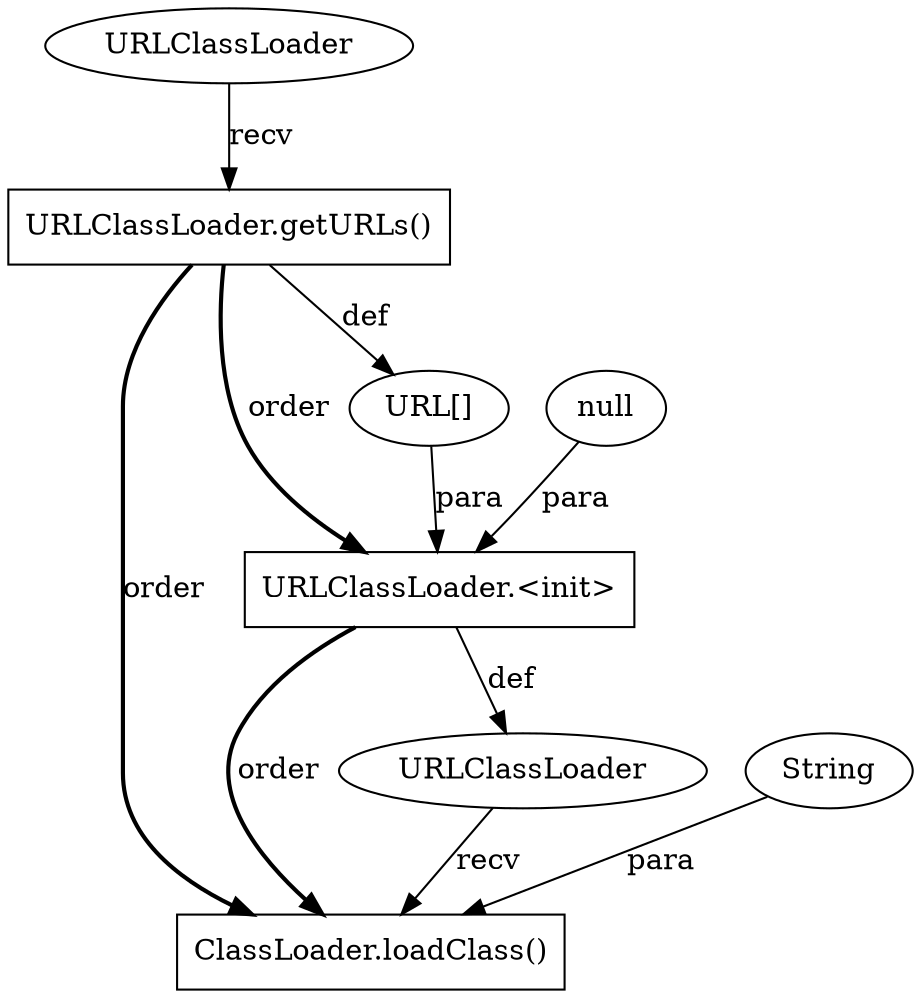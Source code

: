 digraph "AUG" {

  1 [ label="ClassLoader.loadClass()" shape="box" ];
  2 [ label="URLClassLoader" shape="ellipse" ];
  3 [ label="String" shape="ellipse" ];
  4 [ label="URLClassLoader.<init>" shape="box" ];
  5 [ label="URL[]" shape="ellipse" ];
  6 [ label="URLClassLoader.getURLs()" shape="box" ];
  7 [ label="URLClassLoader" shape="ellipse" ];
  8 [ label="null" shape="ellipse" ];
  3 -> 1 [ label="para" style="solid" ];
  2 -> 1 [ label="recv" style="solid" ];
  4 -> 1 [ label="order" style="bold" ];
  6 -> 1 [ label="order" style="bold" ];
  4 -> 2 [ label="def" style="solid" ];
  5 -> 4 [ label="para" style="solid" ];
  8 -> 4 [ label="para" style="solid" ];
  6 -> 4 [ label="order" style="bold" ];
  6 -> 5 [ label="def" style="solid" ];
  7 -> 6 [ label="recv" style="solid" ];
}
